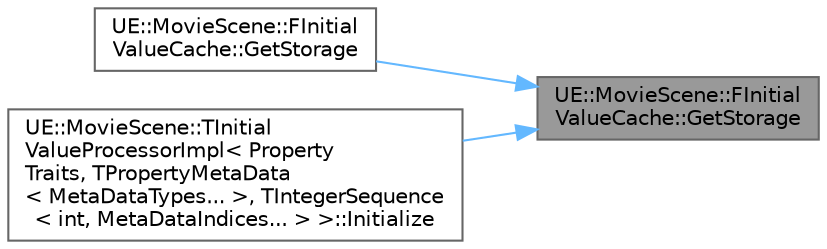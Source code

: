 digraph "UE::MovieScene::FInitialValueCache::GetStorage"
{
 // INTERACTIVE_SVG=YES
 // LATEX_PDF_SIZE
  bgcolor="transparent";
  edge [fontname=Helvetica,fontsize=10,labelfontname=Helvetica,labelfontsize=10];
  node [fontname=Helvetica,fontsize=10,shape=box,height=0.2,width=0.4];
  rankdir="RL";
  Node1 [id="Node000001",label="UE::MovieScene::FInitial\lValueCache::GetStorage",height=0.2,width=0.4,color="gray40", fillcolor="grey60", style="filled", fontcolor="black",tooltip="Retrieve the initial value storage for a given initial value type, creating it if necessary."];
  Node1 -> Node2 [id="edge1_Node000001_Node000002",dir="back",color="steelblue1",style="solid",tooltip=" "];
  Node2 [id="Node000002",label="UE::MovieScene::FInitial\lValueCache::GetStorage",height=0.2,width=0.4,color="grey40", fillcolor="white", style="filled",URL="$dc/ddc/structUE_1_1MovieScene_1_1FInitialValueCache.html#a471e365a4cc49a40d02301e262ba71bd",tooltip="Retrieve the initial value storage for a given property type, creating it if necessary."];
  Node1 -> Node3 [id="edge2_Node000001_Node000003",dir="back",color="steelblue1",style="solid",tooltip=" "];
  Node3 [id="Node000003",label="UE::MovieScene::TInitial\lValueProcessorImpl\< Property\lTraits, TPropertyMetaData\l\< MetaDataTypes... \>, TIntegerSequence\l\< int, MetaDataIndices... \> \>::Initialize",height=0.2,width=0.4,color="grey40", fillcolor="white", style="filled",URL="$d1/df1/structUE_1_1MovieScene_1_1TInitialValueProcessorImpl_3_01PropertyTraits_00_01TPropertyMetaData_3d6d9288da497cc6bc774fdcceb18b2e0.html#ae51355964887a4536d9c36a4dea57314",tooltip="Initialize this processor before any allocations are visited."];
}
